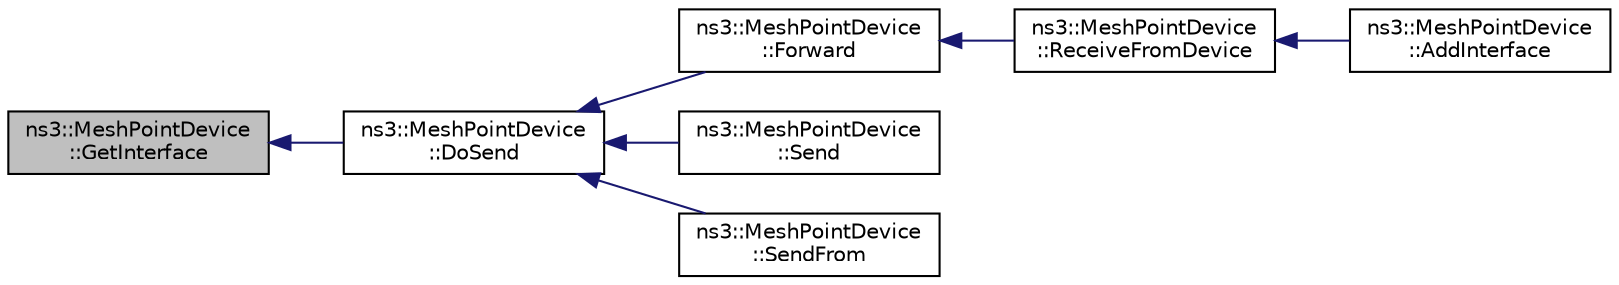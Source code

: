 digraph "ns3::MeshPointDevice::GetInterface"
{
  edge [fontname="Helvetica",fontsize="10",labelfontname="Helvetica",labelfontsize="10"];
  node [fontname="Helvetica",fontsize="10",shape=record];
  rankdir="LR";
  Node1 [label="ns3::MeshPointDevice\l::GetInterface",height=0.2,width=0.4,color="black", fillcolor="grey75", style="filled", fontcolor="black"];
  Node1 -> Node2 [dir="back",color="midnightblue",fontsize="10",style="solid"];
  Node2 [label="ns3::MeshPointDevice\l::DoSend",height=0.2,width=0.4,color="black", fillcolor="white", style="filled",URL="$d6/da9/classns3_1_1MeshPointDevice.html#a01489a62c62337339cf7dc8654849964",tooltip="Response callback for L2 routing protocol. This will be executed when routing information is ready..."];
  Node2 -> Node3 [dir="back",color="midnightblue",fontsize="10",style="solid"];
  Node3 [label="ns3::MeshPointDevice\l::Forward",height=0.2,width=0.4,color="black", fillcolor="white", style="filled",URL="$d6/da9/classns3_1_1MeshPointDevice.html#a8c13c74a516103913d7e852159e47d7d",tooltip="Forward packet down to interfaces. "];
  Node3 -> Node4 [dir="back",color="midnightblue",fontsize="10",style="solid"];
  Node4 [label="ns3::MeshPointDevice\l::ReceiveFromDevice",height=0.2,width=0.4,color="black", fillcolor="white", style="filled",URL="$d6/da9/classns3_1_1MeshPointDevice.html#a4d34699068f61ebcbb610c650b28af6b",tooltip="Receive packet from interface. "];
  Node4 -> Node5 [dir="back",color="midnightblue",fontsize="10",style="solid"];
  Node5 [label="ns3::MeshPointDevice\l::AddInterface",height=0.2,width=0.4,color="black", fillcolor="white", style="filled",URL="$d6/da9/classns3_1_1MeshPointDevice.html#a0001ebec0a10fc9cf05dd6da958a7e98",tooltip="Attach new interface to the station. Interface must support 48-bit MAC address and SendFrom method..."];
  Node2 -> Node6 [dir="back",color="midnightblue",fontsize="10",style="solid"];
  Node6 [label="ns3::MeshPointDevice\l::Send",height=0.2,width=0.4,color="black", fillcolor="white", style="filled",URL="$d6/da9/classns3_1_1MeshPointDevice.html#aecb87304750f0d4e639907326e6681f0"];
  Node2 -> Node7 [dir="back",color="midnightblue",fontsize="10",style="solid"];
  Node7 [label="ns3::MeshPointDevice\l::SendFrom",height=0.2,width=0.4,color="black", fillcolor="white", style="filled",URL="$d6/da9/classns3_1_1MeshPointDevice.html#ac82744797c666f7f55edbcfd8dcf27fb"];
}
